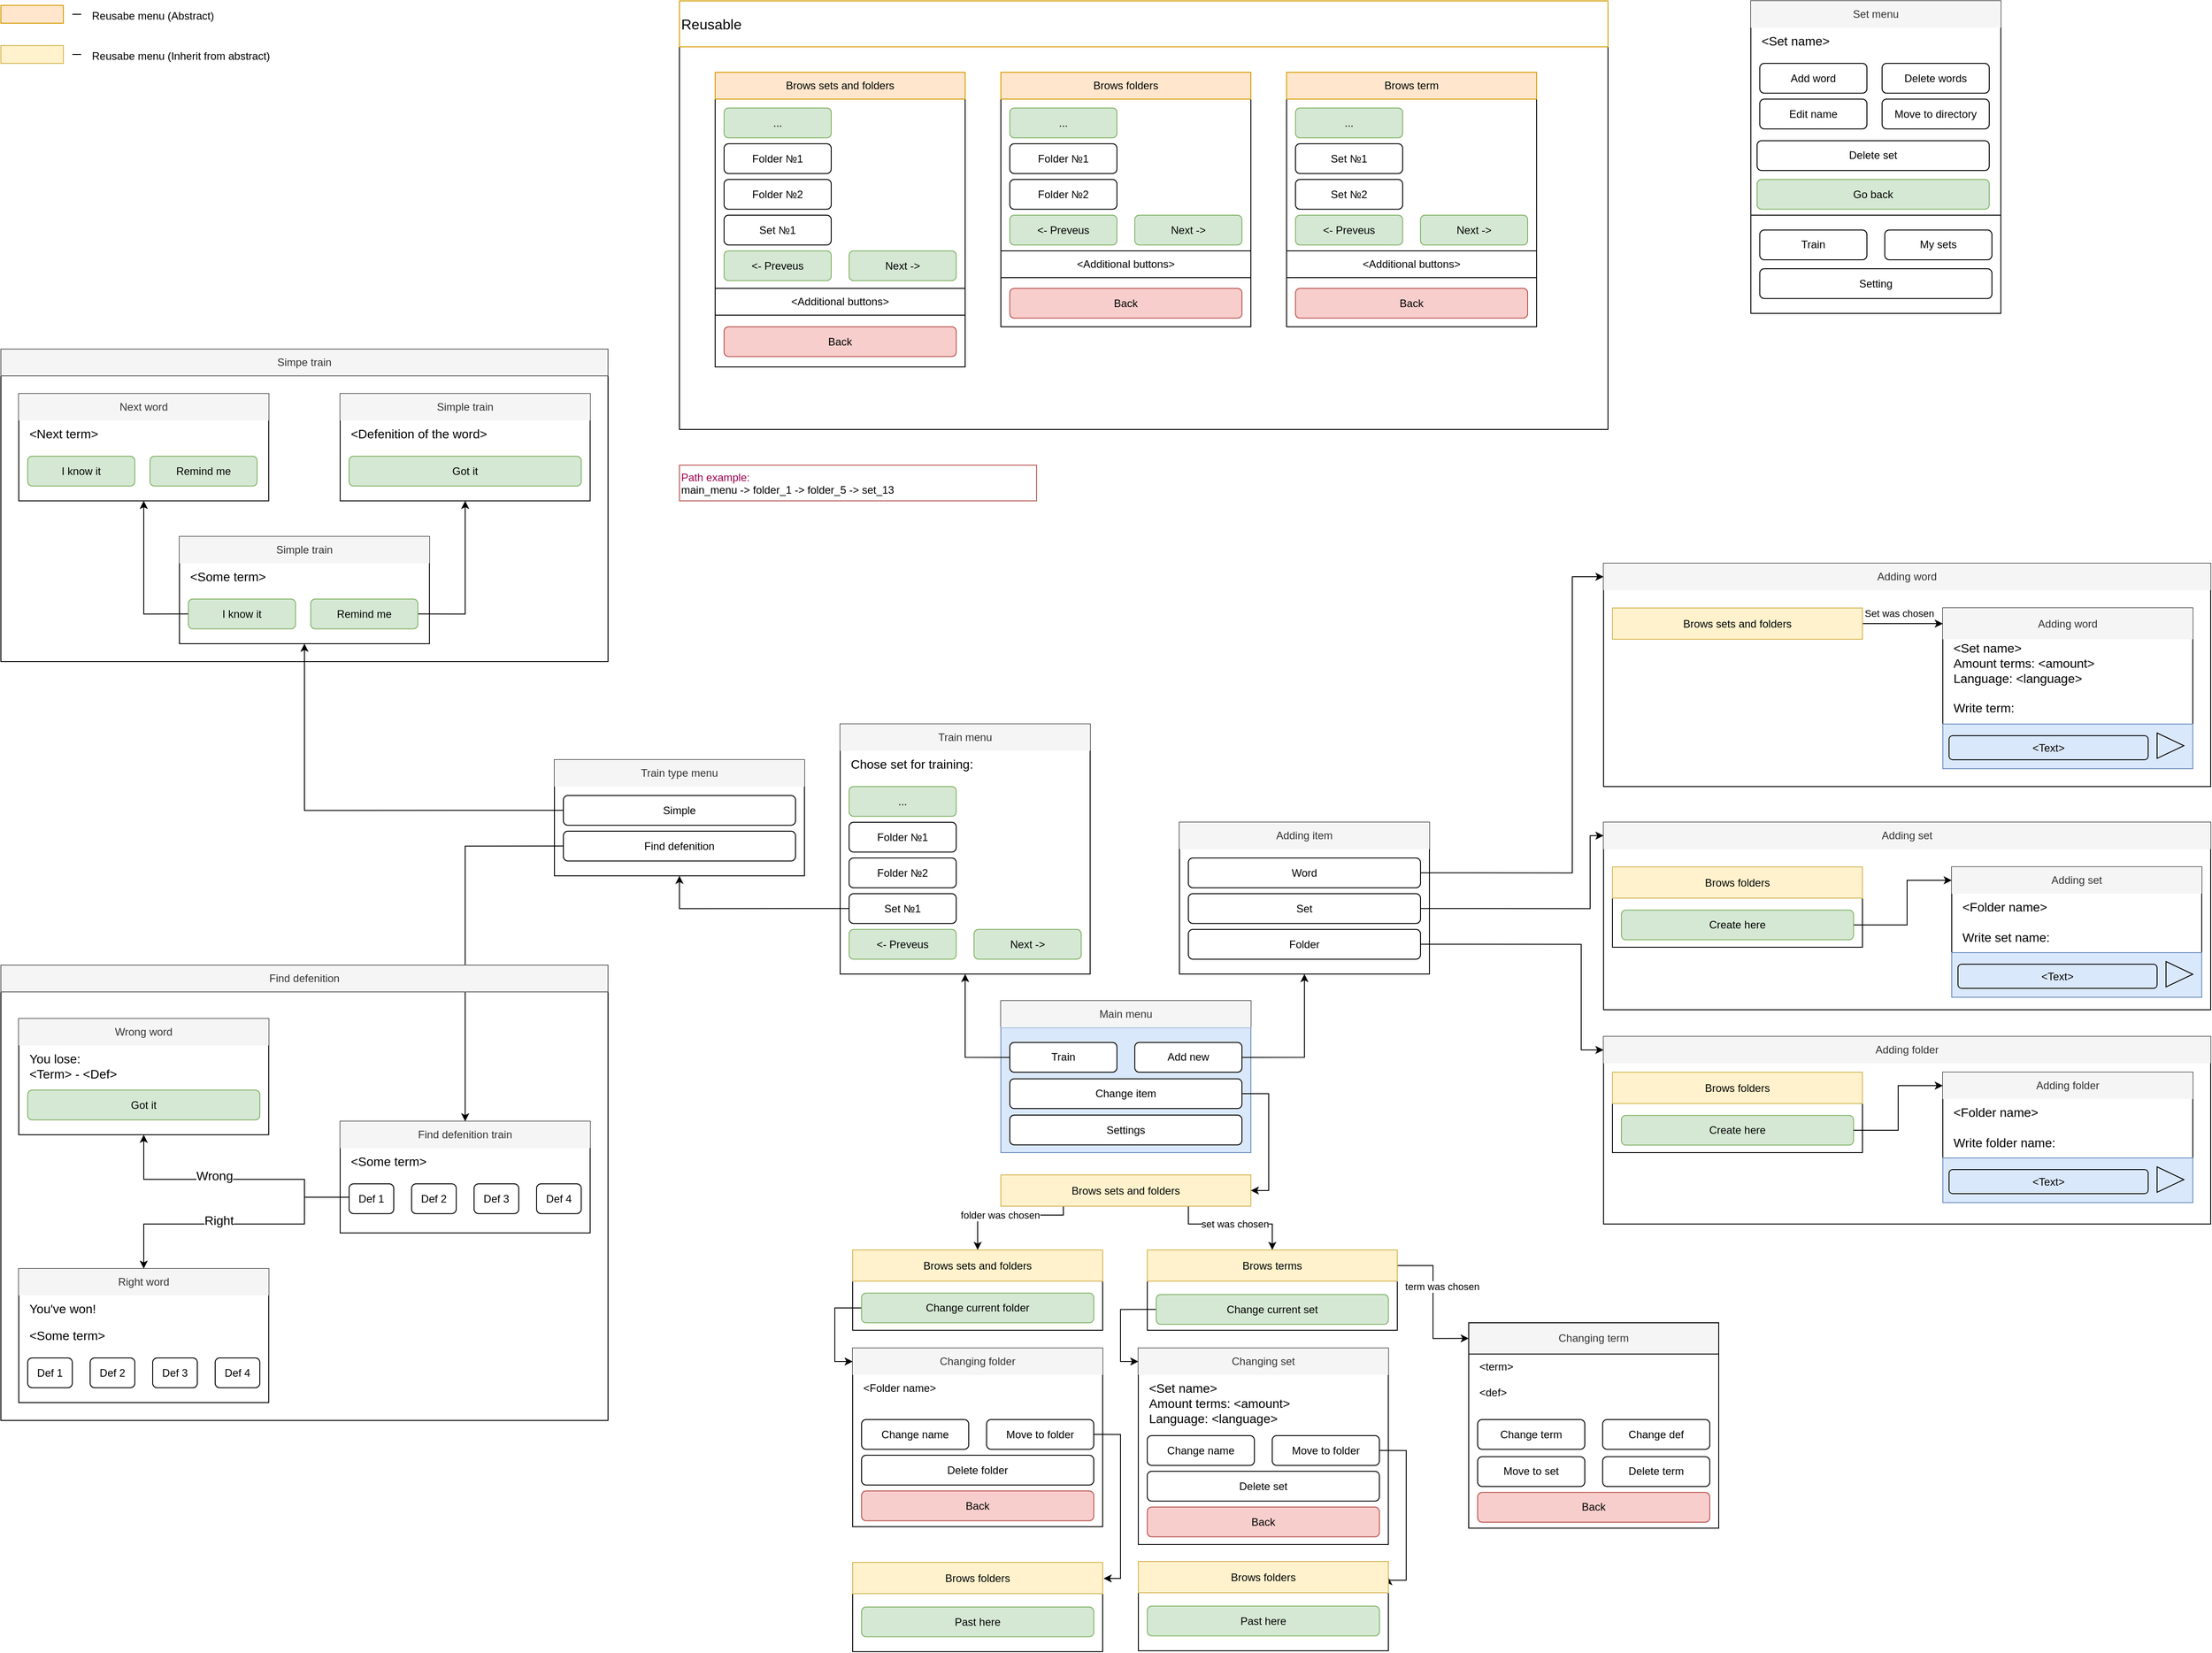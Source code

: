 <mxfile version="20.8.16" type="device"><diagram name="Page-1" id="AM1hMHfg8WnOyaeDtfQD"><mxGraphModel dx="4841" dy="3031" grid="1" gridSize="10" guides="1" tooltips="1" connect="1" arrows="1" fold="1" page="1" pageScale="1" pageWidth="827" pageHeight="1169" math="0" shadow="0"><root><mxCell id="0"/><mxCell id="1" parent="0"/><mxCell id="WpAiu2beaK-JjXBxnl23-256" value="" style="rounded=0;whiteSpace=wrap;html=1;strokeColor=default;fillColor=none;" parent="1" vertex="1"><mxGeometry x="34" y="1069" width="280" height="100" as="geometry"/></mxCell><mxCell id="WpAiu2beaK-JjXBxnl23-4" value="" style="rounded=0;whiteSpace=wrap;html=1;fillColor=none;" parent="1" vertex="1"><mxGeometry x="-920" y="400" width="680" height="510" as="geometry"/></mxCell><mxCell id="vlzzySrqkPUUnsTJNdSo-57" style="edgeStyle=orthogonalEdgeStyle;rounded=0;orthogonalLoop=1;jettySize=auto;html=1;exitX=0;exitY=0.5;exitDx=0;exitDy=0;" parent="1" source="vlzzySrqkPUUnsTJNdSo-33" edge="1"><mxGeometry relative="1" as="geometry"><Array as="points"><mxPoint x="-160" y="337"/><mxPoint x="-160" y="300"/></Array><mxPoint x="-160" y="300" as="targetPoint"/></mxGeometry></mxCell><mxCell id="vlzzySrqkPUUnsTJNdSo-72" style="edgeStyle=orthogonalEdgeStyle;rounded=0;orthogonalLoop=1;jettySize=auto;html=1;exitX=0;exitY=0.5;exitDx=0;exitDy=0;fontSize=14;" parent="1" source="vlzzySrqkPUUnsTJNdSo-50" edge="1"><mxGeometry relative="1" as="geometry"><mxPoint x="-580" y="40" as="targetPoint"/><Array as="points"><mxPoint x="-580" y="227"/></Array><mxPoint x="-330" y="-13.335" as="sourcePoint"/></mxGeometry></mxCell><mxCell id="vlzzySrqkPUUnsTJNdSo-107" style="edgeStyle=orthogonalEdgeStyle;rounded=0;orthogonalLoop=1;jettySize=auto;html=1;exitX=0;exitY=0.5;exitDx=0;exitDy=0;fontSize=14;entryX=0.5;entryY=0;entryDx=0;entryDy=0;" parent="1" source="vlzzySrqkPUUnsTJNdSo-55" target="vlzzySrqkPUUnsTJNdSo-103" edge="1"><mxGeometry relative="1" as="geometry"><Array as="points"><mxPoint x="-400" y="267"/></Array><mxPoint x="-540" y="480" as="targetPoint"/></mxGeometry></mxCell><mxCell id="vlzzySrqkPUUnsTJNdSo-128" style="edgeStyle=orthogonalEdgeStyle;rounded=0;orthogonalLoop=1;jettySize=auto;html=1;exitX=0;exitY=0.5;exitDx=0;exitDy=0;fontSize=14;" parent="1" source="vlzzySrqkPUUnsTJNdSo-114" edge="1"><mxGeometry relative="1" as="geometry"><mxPoint x="-760" y="590" as="targetPoint"/><Array as="points"><mxPoint x="-530" y="660"/><mxPoint x="-580" y="660"/><mxPoint x="-580" y="640"/><mxPoint x="-760" y="640"/></Array></mxGeometry></mxCell><mxCell id="vlzzySrqkPUUnsTJNdSo-129" value="Wrong" style="edgeLabel;html=1;align=center;verticalAlign=middle;resizable=0;points=[];fontSize=14;" parent="vlzzySrqkPUUnsTJNdSo-128" vertex="1" connectable="0"><mxGeometry x="0.143" y="-4" relative="1" as="geometry"><mxPoint as="offset"/></mxGeometry></mxCell><mxCell id="vlzzySrqkPUUnsTJNdSo-140" style="edgeStyle=orthogonalEdgeStyle;rounded=0;orthogonalLoop=1;jettySize=auto;html=1;exitX=0;exitY=0.5;exitDx=0;exitDy=0;fontSize=14;entryX=0.5;entryY=0;entryDx=0;entryDy=0;" parent="1" source="vlzzySrqkPUUnsTJNdSo-114" target="vlzzySrqkPUUnsTJNdSo-136" edge="1"><mxGeometry relative="1" as="geometry"><mxPoint x="-840" y="810" as="targetPoint"/><mxPoint x="-600" y="711.665" as="sourcePoint"/><Array as="points"><mxPoint x="-530" y="660"/><mxPoint x="-580" y="660"/><mxPoint x="-580" y="690"/><mxPoint x="-760" y="690"/></Array></mxGeometry></mxCell><mxCell id="vlzzySrqkPUUnsTJNdSo-141" value="Right" style="edgeLabel;html=1;align=center;verticalAlign=middle;resizable=0;points=[];fontSize=14;" parent="vlzzySrqkPUUnsTJNdSo-140" vertex="1" connectable="0"><mxGeometry x="0.143" y="-4" relative="1" as="geometry"><mxPoint as="offset"/></mxGeometry></mxCell><mxCell id="vlzzySrqkPUUnsTJNdSo-249" value="" style="group" parent="1" vertex="1" connectable="0"><mxGeometry x="200" y="440" width="280" height="170" as="geometry"/></mxCell><mxCell id="vlzzySrqkPUUnsTJNdSo-14" value="" style="group;strokeColor=default;container=0;" parent="vlzzySrqkPUUnsTJNdSo-249" vertex="1" connectable="0"><mxGeometry width="280" height="140" as="geometry"/></mxCell><mxCell id="vlzzySrqkPUUnsTJNdSo-8" value="" style="group;fillColor=#dae8fc;strokeColor=#6c8ebf;" parent="vlzzySrqkPUUnsTJNdSo-249" vertex="1" connectable="0"><mxGeometry y="30" width="280" height="140" as="geometry"/></mxCell><mxCell id="vlzzySrqkPUUnsTJNdSo-4" value="" style="rounded=0;whiteSpace=wrap;html=1;fillColor=#dae8fc;strokeColor=#6c8ebf;" parent="vlzzySrqkPUUnsTJNdSo-8" vertex="1"><mxGeometry width="280" height="140" as="geometry"/></mxCell><mxCell id="vlzzySrqkPUUnsTJNdSo-1" value="Settings" style="rounded=1;whiteSpace=wrap;html=1;" parent="vlzzySrqkPUUnsTJNdSo-8" vertex="1"><mxGeometry x="10" y="98" width="260" height="33.33" as="geometry"/></mxCell><mxCell id="vlzzySrqkPUUnsTJNdSo-2" value="Train" style="rounded=1;whiteSpace=wrap;html=1;" parent="vlzzySrqkPUUnsTJNdSo-8" vertex="1"><mxGeometry x="10" y="16.67" width="120" height="33.33" as="geometry"/></mxCell><mxCell id="vlzzySrqkPUUnsTJNdSo-22" value="Add new" style="rounded=1;whiteSpace=wrap;html=1;" parent="vlzzySrqkPUUnsTJNdSo-8" vertex="1"><mxGeometry x="150" y="16.67" width="120" height="33.33" as="geometry"/></mxCell><mxCell id="vlzzySrqkPUUnsTJNdSo-248" value="Change item" style="rounded=1;whiteSpace=wrap;html=1;" parent="vlzzySrqkPUUnsTJNdSo-8" vertex="1"><mxGeometry x="10" y="57.33" width="260" height="33.33" as="geometry"/></mxCell><mxCell id="vlzzySrqkPUUnsTJNdSo-13" value="Main menu" style="text;html=1;strokeColor=none;fillColor=#f5f5f5;align=center;verticalAlign=middle;whiteSpace=wrap;rounded=0;fontColor=#333333;" parent="vlzzySrqkPUUnsTJNdSo-249" vertex="1"><mxGeometry width="280" height="30" as="geometry"/></mxCell><mxCell id="vlzzySrqkPUUnsTJNdSo-177" style="edgeStyle=orthogonalEdgeStyle;rounded=0;orthogonalLoop=1;jettySize=auto;html=1;exitX=1;exitY=0.5;exitDx=0;exitDy=0;fontSize=14;" parent="1" source="vlzzySrqkPUUnsTJNdSo-22" edge="1"><mxGeometry relative="1" as="geometry"><mxPoint x="540" y="410" as="targetPoint"/><Array as="points"><mxPoint x="540" y="503"/><mxPoint x="540" y="410"/></Array></mxGeometry></mxCell><mxCell id="vlzzySrqkPUUnsTJNdSo-40" style="edgeStyle=orthogonalEdgeStyle;rounded=0;orthogonalLoop=1;jettySize=auto;html=1;exitX=0;exitY=0.5;exitDx=0;exitDy=0;" parent="1" source="vlzzySrqkPUUnsTJNdSo-2" edge="1"><mxGeometry relative="1" as="geometry"><mxPoint x="160" y="410" as="targetPoint"/><Array as="points"><mxPoint x="160" y="503"/><mxPoint x="160" y="450"/></Array></mxGeometry></mxCell><mxCell id="SXfRZvWqgYGiB-Fm8aXO-1" value="" style="group" parent="1" vertex="1" connectable="0"><mxGeometry x="20" y="130" width="280" height="280" as="geometry"/></mxCell><mxCell id="vlzzySrqkPUUnsTJNdSo-38" value="" style="group;strokeColor=default;container=0;" parent="SXfRZvWqgYGiB-Fm8aXO-1" vertex="1" connectable="0"><mxGeometry width="280" height="280" as="geometry"/></mxCell><mxCell id="vlzzySrqkPUUnsTJNdSo-29" value="Train menu" style="text;html=1;strokeColor=none;fillColor=#f5f5f5;align=center;verticalAlign=middle;whiteSpace=wrap;rounded=0;fontColor=#333333;" parent="SXfRZvWqgYGiB-Fm8aXO-1" vertex="1"><mxGeometry width="280" height="30" as="geometry"/></mxCell><mxCell id="vlzzySrqkPUUnsTJNdSo-31" value="Folder №2" style="rounded=1;whiteSpace=wrap;html=1;" parent="SXfRZvWqgYGiB-Fm8aXO-1" vertex="1"><mxGeometry x="10" y="150" width="120" height="33.33" as="geometry"/></mxCell><mxCell id="vlzzySrqkPUUnsTJNdSo-32" value="Folder №1" style="rounded=1;whiteSpace=wrap;html=1;" parent="SXfRZvWqgYGiB-Fm8aXO-1" vertex="1"><mxGeometry x="10" y="110" width="120" height="33.33" as="geometry"/></mxCell><mxCell id="vlzzySrqkPUUnsTJNdSo-33" value="Set №1" style="rounded=1;whiteSpace=wrap;html=1;" parent="SXfRZvWqgYGiB-Fm8aXO-1" vertex="1"><mxGeometry x="10" y="190" width="120" height="33.33" as="geometry"/></mxCell><mxCell id="vlzzySrqkPUUnsTJNdSo-35" value="&amp;lt;- Preveus" style="rounded=1;whiteSpace=wrap;html=1;fillColor=#d5e8d4;strokeColor=#82b366;" parent="SXfRZvWqgYGiB-Fm8aXO-1" vertex="1"><mxGeometry x="10" y="230" width="120" height="33.33" as="geometry"/></mxCell><mxCell id="vlzzySrqkPUUnsTJNdSo-36" value="Next -&amp;gt;" style="rounded=1;whiteSpace=wrap;html=1;fillColor=#d5e8d4;strokeColor=#82b366;" parent="SXfRZvWqgYGiB-Fm8aXO-1" vertex="1"><mxGeometry x="150" y="230" width="120" height="33.33" as="geometry"/></mxCell><mxCell id="vlzzySrqkPUUnsTJNdSo-37" value="..." style="rounded=1;whiteSpace=wrap;html=1;fillColor=#d5e8d4;strokeColor=#82b366;" parent="SXfRZvWqgYGiB-Fm8aXO-1" vertex="1"><mxGeometry x="10" y="70" width="120" height="33.33" as="geometry"/></mxCell><mxCell id="vlzzySrqkPUUnsTJNdSo-246" value="Chose set for training:" style="text;html=1;strokeColor=none;fillColor=none;align=left;verticalAlign=top;whiteSpace=wrap;rounded=0;fontSize=14;" parent="SXfRZvWqgYGiB-Fm8aXO-1" vertex="1"><mxGeometry x="10" y="30" width="260" height="40" as="geometry"/></mxCell><mxCell id="SXfRZvWqgYGiB-Fm8aXO-2" value="" style="group" parent="1" vertex="1" connectable="0"><mxGeometry x="-300" y="170" width="280" height="130" as="geometry"/></mxCell><mxCell id="vlzzySrqkPUUnsTJNdSo-56" value="" style="group;strokeColor=default;fillColor=none;container=0;" parent="SXfRZvWqgYGiB-Fm8aXO-2" vertex="1" connectable="0"><mxGeometry width="280" height="130" as="geometry"/></mxCell><mxCell id="vlzzySrqkPUUnsTJNdSo-50" value="Simple" style="rounded=1;whiteSpace=wrap;html=1;" parent="SXfRZvWqgYGiB-Fm8aXO-2" vertex="1"><mxGeometry x="10" y="40" width="260" height="33.33" as="geometry"/></mxCell><mxCell id="vlzzySrqkPUUnsTJNdSo-47" value="Train type menu" style="text;html=1;strokeColor=none;fillColor=#f5f5f5;align=center;verticalAlign=middle;whiteSpace=wrap;rounded=0;fontColor=#333333;" parent="SXfRZvWqgYGiB-Fm8aXO-2" vertex="1"><mxGeometry width="280" height="30" as="geometry"/></mxCell><mxCell id="vlzzySrqkPUUnsTJNdSo-55" value="Find defenition" style="rounded=1;whiteSpace=wrap;html=1;" parent="SXfRZvWqgYGiB-Fm8aXO-2" vertex="1"><mxGeometry x="10" y="80" width="260" height="33.33" as="geometry"/></mxCell><mxCell id="SXfRZvWqgYGiB-Fm8aXO-3" value="" style="group" parent="1" vertex="1" connectable="0"><mxGeometry x="-540" y="575" width="280" height="125" as="geometry"/></mxCell><mxCell id="vlzzySrqkPUUnsTJNdSo-97" value="" style="group;strokeColor=default;rounded=0;shadow=0;glass=0;container=0;" parent="SXfRZvWqgYGiB-Fm8aXO-3" vertex="1" connectable="0"><mxGeometry width="280" height="125" as="geometry"/></mxCell><mxCell id="vlzzySrqkPUUnsTJNdSo-103" value="Find defenition train" style="text;html=1;strokeColor=none;fillColor=#f5f5f5;align=center;verticalAlign=middle;whiteSpace=wrap;rounded=0;fontColor=#333333;" parent="SXfRZvWqgYGiB-Fm8aXO-3" vertex="1"><mxGeometry width="280" height="30" as="geometry"/></mxCell><mxCell id="vlzzySrqkPUUnsTJNdSo-104" value="&amp;lt;Some term&amp;gt;" style="text;html=1;strokeColor=none;fillColor=none;align=left;verticalAlign=top;whiteSpace=wrap;rounded=0;fontSize=14;" parent="SXfRZvWqgYGiB-Fm8aXO-3" vertex="1"><mxGeometry x="10" y="30" width="260" height="40" as="geometry"/></mxCell><mxCell id="vlzzySrqkPUUnsTJNdSo-114" value="Def 1" style="rounded=1;whiteSpace=wrap;html=1;" parent="SXfRZvWqgYGiB-Fm8aXO-3" vertex="1"><mxGeometry x="10" y="70" width="50" height="33.33" as="geometry"/></mxCell><mxCell id="vlzzySrqkPUUnsTJNdSo-115" value="Def 2" style="rounded=1;whiteSpace=wrap;html=1;" parent="SXfRZvWqgYGiB-Fm8aXO-3" vertex="1"><mxGeometry x="80" y="70" width="50" height="33.33" as="geometry"/></mxCell><mxCell id="vlzzySrqkPUUnsTJNdSo-116" value="Def 3" style="rounded=1;whiteSpace=wrap;html=1;" parent="SXfRZvWqgYGiB-Fm8aXO-3" vertex="1"><mxGeometry x="150" y="70" width="50" height="33.33" as="geometry"/></mxCell><mxCell id="vlzzySrqkPUUnsTJNdSo-117" value="Def 4" style="rounded=1;whiteSpace=wrap;html=1;" parent="SXfRZvWqgYGiB-Fm8aXO-3" vertex="1"><mxGeometry x="220" y="70" width="50" height="33.33" as="geometry"/></mxCell><mxCell id="SXfRZvWqgYGiB-Fm8aXO-4" value="" style="group" parent="1" vertex="1" connectable="0"><mxGeometry x="-900" y="740" width="280" height="150" as="geometry"/></mxCell><mxCell id="vlzzySrqkPUUnsTJNdSo-149" value="" style="group;strokeColor=default;container=0;" parent="SXfRZvWqgYGiB-Fm8aXO-4" vertex="1" connectable="0"><mxGeometry width="280" height="150" as="geometry"/></mxCell><mxCell id="vlzzySrqkPUUnsTJNdSo-130" value="" style="group;strokeColor=none;rounded=0;shadow=0;glass=0;container=0;" parent="SXfRZvWqgYGiB-Fm8aXO-4" vertex="1" connectable="0"><mxGeometry y="20" width="280" height="130" as="geometry"/></mxCell><mxCell id="vlzzySrqkPUUnsTJNdSo-142" value="&amp;lt;Some term&amp;gt;" style="text;html=1;strokeColor=none;fillColor=none;align=left;verticalAlign=top;whiteSpace=wrap;rounded=0;fontSize=14;" parent="SXfRZvWqgYGiB-Fm8aXO-4" vertex="1"><mxGeometry x="10" y="60" width="260" height="40" as="geometry"/></mxCell><mxCell id="vlzzySrqkPUUnsTJNdSo-143" value="Def 1" style="rounded=1;whiteSpace=wrap;html=1;" parent="SXfRZvWqgYGiB-Fm8aXO-4" vertex="1"><mxGeometry x="10" y="100" width="50" height="33.33" as="geometry"/></mxCell><mxCell id="vlzzySrqkPUUnsTJNdSo-144" value="Def 2" style="rounded=1;whiteSpace=wrap;html=1;" parent="SXfRZvWqgYGiB-Fm8aXO-4" vertex="1"><mxGeometry x="80" y="100" width="50" height="33.33" as="geometry"/></mxCell><mxCell id="vlzzySrqkPUUnsTJNdSo-145" value="Def 3" style="rounded=1;whiteSpace=wrap;html=1;" parent="SXfRZvWqgYGiB-Fm8aXO-4" vertex="1"><mxGeometry x="150" y="100" width="50" height="33.33" as="geometry"/></mxCell><mxCell id="vlzzySrqkPUUnsTJNdSo-146" value="Def 4" style="rounded=1;whiteSpace=wrap;html=1;" parent="SXfRZvWqgYGiB-Fm8aXO-4" vertex="1"><mxGeometry x="220" y="100" width="50" height="33.33" as="geometry"/></mxCell><mxCell id="vlzzySrqkPUUnsTJNdSo-136" value="Right word" style="text;html=1;strokeColor=none;fillColor=#f5f5f5;align=center;verticalAlign=middle;whiteSpace=wrap;rounded=0;fontColor=#333333;" parent="SXfRZvWqgYGiB-Fm8aXO-4" vertex="1"><mxGeometry width="280" height="30" as="geometry"/></mxCell><mxCell id="vlzzySrqkPUUnsTJNdSo-137" value="You've won!" style="text;html=1;strokeColor=none;fillColor=none;align=left;verticalAlign=top;whiteSpace=wrap;rounded=0;fontSize=14;" parent="SXfRZvWqgYGiB-Fm8aXO-4" vertex="1"><mxGeometry x="10" y="30" width="260" height="30" as="geometry"/></mxCell><mxCell id="SXfRZvWqgYGiB-Fm8aXO-5" value="" style="group" parent="1" vertex="1" connectable="0"><mxGeometry x="-900" y="460" width="280" height="130" as="geometry"/></mxCell><mxCell id="vlzzySrqkPUUnsTJNdSo-118" value="" style="group;strokeColor=default;rounded=0;shadow=0;glass=0;container=0;" parent="SXfRZvWqgYGiB-Fm8aXO-5" vertex="1" connectable="0"><mxGeometry width="280" height="130" as="geometry"/></mxCell><mxCell id="vlzzySrqkPUUnsTJNdSo-124" value="Wrong word" style="text;html=1;strokeColor=none;fillColor=#f5f5f5;align=center;verticalAlign=middle;whiteSpace=wrap;rounded=0;fontColor=#333333;" parent="SXfRZvWqgYGiB-Fm8aXO-5" vertex="1"><mxGeometry width="280" height="30" as="geometry"/></mxCell><mxCell id="vlzzySrqkPUUnsTJNdSo-125" value="You lose:&lt;br&gt;&amp;lt;Term&amp;gt; - &amp;lt;Def&amp;gt;" style="text;html=1;strokeColor=none;fillColor=none;align=left;verticalAlign=top;whiteSpace=wrap;rounded=0;fontSize=14;" parent="SXfRZvWqgYGiB-Fm8aXO-5" vertex="1"><mxGeometry x="10" y="30" width="260" height="50" as="geometry"/></mxCell><mxCell id="vlzzySrqkPUUnsTJNdSo-126" value="Got it" style="rounded=1;whiteSpace=wrap;html=1;fillColor=#d5e8d4;strokeColor=#82b366;" parent="SXfRZvWqgYGiB-Fm8aXO-5" vertex="1"><mxGeometry x="10" y="80" width="260" height="33.33" as="geometry"/></mxCell><mxCell id="WpAiu2beaK-JjXBxnl23-3" value="" style="group" parent="1" vertex="1" connectable="0"><mxGeometry x="-920" y="-290" width="680" height="350" as="geometry"/></mxCell><mxCell id="WpAiu2beaK-JjXBxnl23-1" value="" style="rounded=0;whiteSpace=wrap;html=1;fillColor=none;" parent="WpAiu2beaK-JjXBxnl23-3" vertex="1"><mxGeometry width="680" height="350" as="geometry"/></mxCell><mxCell id="vlzzySrqkPUUnsTJNdSo-94" style="edgeStyle=orthogonalEdgeStyle;rounded=0;orthogonalLoop=1;jettySize=auto;html=1;exitX=0;exitY=0.5;exitDx=0;exitDy=0;fontSize=14;" parent="WpAiu2beaK-JjXBxnl23-3" source="vlzzySrqkPUUnsTJNdSo-69" edge="1"><mxGeometry relative="1" as="geometry"><mxPoint x="160" y="170" as="targetPoint"/><Array as="points"><mxPoint x="160" y="297"/><mxPoint x="160" y="170"/></Array></mxGeometry></mxCell><mxCell id="vlzzySrqkPUUnsTJNdSo-96" style="edgeStyle=orthogonalEdgeStyle;rounded=0;orthogonalLoop=1;jettySize=auto;html=1;exitX=1;exitY=0.5;exitDx=0;exitDy=0;fontSize=14;" parent="WpAiu2beaK-JjXBxnl23-3" source="vlzzySrqkPUUnsTJNdSo-70" edge="1"><mxGeometry relative="1" as="geometry"><mxPoint x="520" y="170" as="targetPoint"/><Array as="points"><mxPoint x="520" y="297"/></Array></mxGeometry></mxCell><mxCell id="SXfRZvWqgYGiB-Fm8aXO-6" value="" style="group" parent="WpAiu2beaK-JjXBxnl23-3" vertex="1" connectable="0"><mxGeometry x="200" y="210" width="280" height="120" as="geometry"/></mxCell><mxCell id="vlzzySrqkPUUnsTJNdSo-58" value="" style="group;strokeColor=default;rounded=0;shadow=0;glass=0;container=0;" parent="SXfRZvWqgYGiB-Fm8aXO-6" vertex="1" connectable="0"><mxGeometry width="280" height="120" as="geometry"/></mxCell><mxCell id="vlzzySrqkPUUnsTJNdSo-65" value="Simple train" style="text;html=1;strokeColor=none;fillColor=#f5f5f5;align=center;verticalAlign=middle;whiteSpace=wrap;rounded=0;fontColor=#333333;" parent="SXfRZvWqgYGiB-Fm8aXO-6" vertex="1"><mxGeometry width="280" height="30" as="geometry"/></mxCell><mxCell id="vlzzySrqkPUUnsTJNdSo-68" value="&amp;lt;Some term&amp;gt;" style="text;html=1;strokeColor=none;fillColor=none;align=left;verticalAlign=top;whiteSpace=wrap;rounded=0;fontSize=14;" parent="SXfRZvWqgYGiB-Fm8aXO-6" vertex="1"><mxGeometry x="10" y="30" width="260" height="40" as="geometry"/></mxCell><mxCell id="vlzzySrqkPUUnsTJNdSo-69" value="I know it" style="rounded=1;whiteSpace=wrap;html=1;fillColor=#d5e8d4;strokeColor=#82b366;" parent="SXfRZvWqgYGiB-Fm8aXO-6" vertex="1"><mxGeometry x="10" y="70" width="120" height="33.33" as="geometry"/></mxCell><mxCell id="vlzzySrqkPUUnsTJNdSo-70" value="Remind me" style="rounded=1;whiteSpace=wrap;html=1;fillColor=#d5e8d4;strokeColor=#82b366;" parent="SXfRZvWqgYGiB-Fm8aXO-6" vertex="1"><mxGeometry x="147" y="70" width="120" height="33.33" as="geometry"/></mxCell><mxCell id="SXfRZvWqgYGiB-Fm8aXO-7" value="" style="group" parent="WpAiu2beaK-JjXBxnl23-3" vertex="1" connectable="0"><mxGeometry x="380" y="50" width="280" height="120" as="geometry"/></mxCell><mxCell id="vlzzySrqkPUUnsTJNdSo-73" value="" style="group;strokeColor=default;rounded=0;shadow=0;glass=0;container=0;" parent="SXfRZvWqgYGiB-Fm8aXO-7" vertex="1" connectable="0"><mxGeometry width="280" height="120" as="geometry"/></mxCell><mxCell id="vlzzySrqkPUUnsTJNdSo-79" value="Simple train" style="text;html=1;strokeColor=none;fillColor=#f5f5f5;align=center;verticalAlign=middle;whiteSpace=wrap;rounded=0;fontColor=#333333;" parent="SXfRZvWqgYGiB-Fm8aXO-7" vertex="1"><mxGeometry width="280" height="30" as="geometry"/></mxCell><mxCell id="vlzzySrqkPUUnsTJNdSo-80" value="&amp;lt;Defenition of the word&amp;gt;" style="text;html=1;strokeColor=none;fillColor=none;align=left;verticalAlign=top;whiteSpace=wrap;rounded=0;fontSize=14;" parent="SXfRZvWqgYGiB-Fm8aXO-7" vertex="1"><mxGeometry x="10" y="30" width="260" height="40" as="geometry"/></mxCell><mxCell id="vlzzySrqkPUUnsTJNdSo-81" value="Got it" style="rounded=1;whiteSpace=wrap;html=1;fillColor=#d5e8d4;strokeColor=#82b366;" parent="SXfRZvWqgYGiB-Fm8aXO-7" vertex="1"><mxGeometry x="10" y="70" width="260" height="33.33" as="geometry"/></mxCell><mxCell id="SXfRZvWqgYGiB-Fm8aXO-8" value="" style="group" parent="WpAiu2beaK-JjXBxnl23-3" vertex="1" connectable="0"><mxGeometry x="20" y="50" width="280" height="120" as="geometry"/></mxCell><mxCell id="vlzzySrqkPUUnsTJNdSo-84" value="" style="group;strokeColor=default;rounded=0;shadow=0;glass=0;container=0;" parent="SXfRZvWqgYGiB-Fm8aXO-8" vertex="1" connectable="0"><mxGeometry width="280" height="120" as="geometry"/></mxCell><mxCell id="vlzzySrqkPUUnsTJNdSo-90" value="Next word" style="text;html=1;strokeColor=none;fillColor=#f5f5f5;align=center;verticalAlign=middle;whiteSpace=wrap;rounded=0;fontColor=#333333;" parent="SXfRZvWqgYGiB-Fm8aXO-8" vertex="1"><mxGeometry width="280" height="30" as="geometry"/></mxCell><mxCell id="vlzzySrqkPUUnsTJNdSo-91" value="&amp;lt;Next term&amp;gt;" style="text;html=1;strokeColor=none;fillColor=none;align=left;verticalAlign=top;whiteSpace=wrap;rounded=0;fontSize=14;" parent="SXfRZvWqgYGiB-Fm8aXO-8" vertex="1"><mxGeometry x="10" y="30" width="260" height="40" as="geometry"/></mxCell><mxCell id="vlzzySrqkPUUnsTJNdSo-92" value="I know it" style="rounded=1;whiteSpace=wrap;html=1;fillColor=#d5e8d4;strokeColor=#82b366;" parent="SXfRZvWqgYGiB-Fm8aXO-8" vertex="1"><mxGeometry x="10" y="70" width="120" height="33.33" as="geometry"/></mxCell><mxCell id="vlzzySrqkPUUnsTJNdSo-93" value="Remind me" style="rounded=1;whiteSpace=wrap;html=1;fillColor=#d5e8d4;strokeColor=#82b366;" parent="SXfRZvWqgYGiB-Fm8aXO-8" vertex="1"><mxGeometry x="147" y="70" width="120" height="33.33" as="geometry"/></mxCell><mxCell id="WpAiu2beaK-JjXBxnl23-2" value="Simpe train" style="text;html=1;strokeColor=#666666;fillColor=#f5f5f5;align=center;verticalAlign=middle;whiteSpace=wrap;rounded=0;fontColor=#333333;" parent="WpAiu2beaK-JjXBxnl23-3" vertex="1"><mxGeometry width="680" height="30" as="geometry"/></mxCell><mxCell id="WpAiu2beaK-JjXBxnl23-5" value="Find defenition" style="text;html=1;strokeColor=#666666;fillColor=#f5f5f5;align=center;verticalAlign=middle;whiteSpace=wrap;rounded=0;fontColor=#333333;" parent="1" vertex="1"><mxGeometry x="-920" y="400" width="680" height="30" as="geometry"/></mxCell><mxCell id="WpAiu2beaK-JjXBxnl23-60" value="" style="group" parent="1" vertex="1" connectable="0"><mxGeometry x="400" y="240" width="280" height="170.0" as="geometry"/></mxCell><mxCell id="WpAiu2beaK-JjXBxnl23-52" value="w" style="group;strokeColor=default;container=0;fillColor=none;" parent="WpAiu2beaK-JjXBxnl23-60" vertex="1" connectable="0"><mxGeometry y="2.842e-14" width="280" height="170" as="geometry"/></mxCell><mxCell id="WpAiu2beaK-JjXBxnl23-53" value="Adding item" style="text;html=1;strokeColor=none;fillColor=#f5f5f5;align=center;verticalAlign=middle;whiteSpace=wrap;rounded=0;fontColor=#333333;" parent="WpAiu2beaK-JjXBxnl23-60" vertex="1"><mxGeometry width="280" height="30" as="geometry"/></mxCell><mxCell id="WpAiu2beaK-JjXBxnl23-54" value="Set" style="rounded=1;whiteSpace=wrap;html=1;" parent="WpAiu2beaK-JjXBxnl23-60" vertex="1"><mxGeometry x="10" y="80" width="260" height="33.33" as="geometry"/></mxCell><mxCell id="WpAiu2beaK-JjXBxnl23-55" value="Word" style="rounded=1;whiteSpace=wrap;html=1;" parent="WpAiu2beaK-JjXBxnl23-60" vertex="1"><mxGeometry x="10" y="40" width="260" height="33.33" as="geometry"/></mxCell><mxCell id="WpAiu2beaK-JjXBxnl23-56" value="Folder" style="rounded=1;whiteSpace=wrap;html=1;" parent="WpAiu2beaK-JjXBxnl23-60" vertex="1"><mxGeometry x="10" y="120" width="260" height="33.33" as="geometry"/></mxCell><mxCell id="WpAiu2beaK-JjXBxnl23-61" style="edgeStyle=orthogonalEdgeStyle;rounded=0;orthogonalLoop=1;jettySize=auto;html=1;exitX=1;exitY=0.5;exitDx=0;exitDy=0;entryX=0;entryY=0.5;entryDx=0;entryDy=0;" parent="1" source="WpAiu2beaK-JjXBxnl23-55" target="WpAiu2beaK-JjXBxnl23-7" edge="1"><mxGeometry relative="1" as="geometry"><mxPoint x="900" y="-100" as="targetPoint"/><Array as="points"><mxPoint x="840" y="297"/><mxPoint x="840" y="-35"/></Array></mxGeometry></mxCell><mxCell id="WpAiu2beaK-JjXBxnl23-62" style="edgeStyle=orthogonalEdgeStyle;rounded=0;orthogonalLoop=1;jettySize=auto;html=1;exitX=1;exitY=0.5;exitDx=0;exitDy=0;entryX=0;entryY=0.5;entryDx=0;entryDy=0;" parent="1" source="WpAiu2beaK-JjXBxnl23-54" target="WpAiu2beaK-JjXBxnl23-29" edge="1"><mxGeometry relative="1" as="geometry"><Array as="points"><mxPoint x="860" y="337"/><mxPoint x="860" y="255"/></Array></mxGeometry></mxCell><mxCell id="WpAiu2beaK-JjXBxnl23-63" style="edgeStyle=orthogonalEdgeStyle;rounded=0;orthogonalLoop=1;jettySize=auto;html=1;exitX=1;exitY=0.5;exitDx=0;exitDy=0;entryX=0;entryY=0.5;entryDx=0;entryDy=0;" parent="1" source="WpAiu2beaK-JjXBxnl23-56" target="WpAiu2beaK-JjXBxnl23-81" edge="1"><mxGeometry relative="1" as="geometry"><mxPoint x="890" y="695" as="targetPoint"/><Array as="points"><mxPoint x="850" y="377"/><mxPoint x="850" y="495"/></Array></mxGeometry></mxCell><mxCell id="WpAiu2beaK-JjXBxnl23-157" value="set was chosen" style="edgeStyle=orthogonalEdgeStyle;rounded=0;orthogonalLoop=1;jettySize=auto;html=1;exitX=0.75;exitY=1;exitDx=0;exitDy=0;entryX=0.5;entryY=0;entryDx=0;entryDy=0;" parent="1" source="WpAiu2beaK-JjXBxnl23-114" edge="1" target="WpAiu2beaK-JjXBxnl23-252"><mxGeometry relative="1" as="geometry"><mxPoint x="210" y="811.665" as="sourcePoint"/><mxPoint x="200" y="735" as="targetPoint"/><Array as="points"><mxPoint x="410" y="690"/><mxPoint x="504" y="690"/></Array></mxGeometry></mxCell><mxCell id="WpAiu2beaK-JjXBxnl23-158" value="folder was chosen" style="edgeStyle=orthogonalEdgeStyle;rounded=0;orthogonalLoop=1;jettySize=auto;html=1;exitX=0.25;exitY=1;exitDx=0;exitDy=0;entryX=0.5;entryY=0;entryDx=0;entryDy=0;" parent="1" source="WpAiu2beaK-JjXBxnl23-114" edge="1" target="WpAiu2beaK-JjXBxnl23-248"><mxGeometry x="0.116" relative="1" as="geometry"><mxPoint x="210" y="771.665" as="sourcePoint"/><mxPoint x="-130" y="735" as="targetPoint"/><Array as="points"><mxPoint x="270" y="680"/><mxPoint x="174" y="680"/></Array><mxPoint as="offset"/></mxGeometry></mxCell><mxCell id="WpAiu2beaK-JjXBxnl23-165" value="" style="group" parent="1" vertex="1" connectable="0"><mxGeometry x="724" y="800.67" width="280" height="230" as="geometry"/></mxCell><mxCell id="WpAiu2beaK-JjXBxnl23-148" value="w" style="group;strokeColor=default;container=0;fillColor=none;" parent="WpAiu2beaK-JjXBxnl23-165" vertex="1" connectable="0"><mxGeometry width="280" height="230" as="geometry"/></mxCell><mxCell id="WpAiu2beaK-JjXBxnl23-149" value="Changing term" style="text;html=1;strokeColor=default;fillColor=#f5f5f5;align=center;verticalAlign=middle;whiteSpace=wrap;rounded=0;fontColor=#333333;" parent="WpAiu2beaK-JjXBxnl23-165" vertex="1"><mxGeometry width="280" height="35" as="geometry"/></mxCell><mxCell id="WpAiu2beaK-JjXBxnl23-154" value="Back" style="rounded=1;whiteSpace=wrap;html=1;fillColor=#f8cecc;strokeColor=#b85450;" parent="WpAiu2beaK-JjXBxnl23-165" vertex="1"><mxGeometry x="10" y="190" width="260" height="33.33" as="geometry"/></mxCell><mxCell id="WpAiu2beaK-JjXBxnl23-159" value="Change term" style="rounded=1;whiteSpace=wrap;html=1;" parent="WpAiu2beaK-JjXBxnl23-165" vertex="1"><mxGeometry x="10" y="108.33" width="120" height="33.33" as="geometry"/></mxCell><mxCell id="WpAiu2beaK-JjXBxnl23-160" value="&amp;lt;term&amp;gt;&lt;br&gt;&lt;br&gt;&amp;lt;def&amp;gt;" style="text;html=1;strokeColor=none;fillColor=none;align=left;verticalAlign=top;whiteSpace=wrap;rounded=0;" parent="WpAiu2beaK-JjXBxnl23-165" vertex="1"><mxGeometry x="10" y="35" width="260" height="65" as="geometry"/></mxCell><mxCell id="WpAiu2beaK-JjXBxnl23-162" value="Change def" style="rounded=1;whiteSpace=wrap;html=1;" parent="WpAiu2beaK-JjXBxnl23-165" vertex="1"><mxGeometry x="150" y="108.33" width="120" height="33.33" as="geometry"/></mxCell><mxCell id="WpAiu2beaK-JjXBxnl23-163" value="Delete term" style="rounded=1;whiteSpace=wrap;html=1;" parent="WpAiu2beaK-JjXBxnl23-165" vertex="1"><mxGeometry x="150" y="150" width="120" height="33.33" as="geometry"/></mxCell><mxCell id="WpAiu2beaK-JjXBxnl23-164" value="Move to set" style="rounded=1;whiteSpace=wrap;html=1;" parent="WpAiu2beaK-JjXBxnl23-165" vertex="1"><mxGeometry x="10" y="150" width="120" height="33.33" as="geometry"/></mxCell><mxCell id="WpAiu2beaK-JjXBxnl23-177" style="edgeStyle=orthogonalEdgeStyle;rounded=0;orthogonalLoop=1;jettySize=auto;html=1;exitX=0;exitY=0.5;exitDx=0;exitDy=0;entryX=0;entryY=0.5;entryDx=0;entryDy=0;" parent="1" source="WpAiu2beaK-JjXBxnl23-146" target="WpAiu2beaK-JjXBxnl23-168" edge="1"><mxGeometry relative="1" as="geometry"><Array as="points"><mxPoint x="334" y="786"/><mxPoint x="334" y="844"/></Array></mxGeometry></mxCell><mxCell id="WpAiu2beaK-JjXBxnl23-178" value="" style="group" parent="1" vertex="1" connectable="0"><mxGeometry x="34" y="829" width="280" height="200" as="geometry"/></mxCell><mxCell id="WpAiu2beaK-JjXBxnl23-179" value="w" style="group;strokeColor=default;container=0;fillColor=none;" parent="WpAiu2beaK-JjXBxnl23-178" vertex="1" connectable="0"><mxGeometry width="280" height="200" as="geometry"/></mxCell><mxCell id="WpAiu2beaK-JjXBxnl23-180" value="Changing folder" style="text;html=1;strokeColor=none;fillColor=#f5f5f5;align=center;verticalAlign=middle;whiteSpace=wrap;rounded=0;fontColor=#333333;" parent="WpAiu2beaK-JjXBxnl23-178" vertex="1"><mxGeometry width="280" height="30" as="geometry"/></mxCell><mxCell id="WpAiu2beaK-JjXBxnl23-181" value="Back" style="rounded=1;whiteSpace=wrap;html=1;fillColor=#f8cecc;strokeColor=#b85450;" parent="WpAiu2beaK-JjXBxnl23-178" vertex="1"><mxGeometry x="10" y="160" width="260" height="33.33" as="geometry"/></mxCell><mxCell id="WpAiu2beaK-JjXBxnl23-182" value="Change name" style="rounded=1;whiteSpace=wrap;html=1;" parent="WpAiu2beaK-JjXBxnl23-178" vertex="1"><mxGeometry x="10" y="80" width="120" height="33.33" as="geometry"/></mxCell><mxCell id="WpAiu2beaK-JjXBxnl23-183" value="&amp;lt;Folder name&amp;gt;" style="text;html=1;strokeColor=none;fillColor=none;align=left;verticalAlign=middle;whiteSpace=wrap;rounded=0;" parent="WpAiu2beaK-JjXBxnl23-178" vertex="1"><mxGeometry x="10" y="30" width="100" height="30" as="geometry"/></mxCell><mxCell id="WpAiu2beaK-JjXBxnl23-184" value="Delete folder" style="rounded=1;whiteSpace=wrap;html=1;" parent="WpAiu2beaK-JjXBxnl23-178" vertex="1"><mxGeometry x="10" y="120" width="260" height="33.33" as="geometry"/></mxCell><mxCell id="WpAiu2beaK-JjXBxnl23-185" value="Move to folder" style="rounded=1;whiteSpace=wrap;html=1;" parent="WpAiu2beaK-JjXBxnl23-178" vertex="1"><mxGeometry x="150" y="80" width="120" height="33.33" as="geometry"/></mxCell><mxCell id="WpAiu2beaK-JjXBxnl23-186" style="edgeStyle=orthogonalEdgeStyle;rounded=0;orthogonalLoop=1;jettySize=auto;html=1;exitX=0;exitY=0.5;exitDx=0;exitDy=0;entryX=0;entryY=0.5;entryDx=0;entryDy=0;" parent="1" source="WpAiu2beaK-JjXBxnl23-123" target="WpAiu2beaK-JjXBxnl23-180" edge="1"><mxGeometry relative="1" as="geometry"><Array as="points"><mxPoint x="14" y="784"/><mxPoint x="14" y="844"/></Array></mxGeometry></mxCell><mxCell id="WpAiu2beaK-JjXBxnl23-197" style="edgeStyle=orthogonalEdgeStyle;rounded=0;orthogonalLoop=1;jettySize=auto;html=1;exitX=1;exitY=0.5;exitDx=0;exitDy=0;entryX=1.004;entryY=0.18;entryDx=0;entryDy=0;entryPerimeter=0;" parent="1" source="WpAiu2beaK-JjXBxnl23-185" target="WpAiu2beaK-JjXBxnl23-256" edge="1"><mxGeometry relative="1" as="geometry"><Array as="points"><mxPoint x="334" y="926"/><mxPoint x="334" y="1087"/></Array></mxGeometry></mxCell><mxCell id="WpAiu2beaK-JjXBxnl23-208" style="edgeStyle=orthogonalEdgeStyle;rounded=0;orthogonalLoop=1;jettySize=auto;html=1;exitX=1;exitY=0.5;exitDx=0;exitDy=0;entryX=1;entryY=0.5;entryDx=0;entryDy=0;" parent="1" source="WpAiu2beaK-JjXBxnl23-175" target="WpAiu2beaK-JjXBxnl23-258" edge="1"><mxGeometry relative="1" as="geometry"><mxPoint x="633.95" y="1074" as="targetPoint"/><Array as="points"><mxPoint x="654" y="944"/><mxPoint x="654" y="1089"/><mxPoint x="634" y="1089"/></Array></mxGeometry></mxCell><mxCell id="WpAiu2beaK-JjXBxnl23-220" value="" style="group" parent="1" vertex="1" connectable="0"><mxGeometry x="1040" y="-680" width="280" height="350" as="geometry"/></mxCell><mxCell id="vlzzySrqkPUUnsTJNdSo-194" value="" style="group;strokeColor=default;container=0;" parent="WpAiu2beaK-JjXBxnl23-220" vertex="1" connectable="0"><mxGeometry width="280" height="350" as="geometry"/></mxCell><mxCell id="vlzzySrqkPUUnsTJNdSo-195" value="" style="group" parent="WpAiu2beaK-JjXBxnl23-220" vertex="1" connectable="0"><mxGeometry y="240" width="280" height="110" as="geometry"/></mxCell><mxCell id="vlzzySrqkPUUnsTJNdSo-196" value="" style="rounded=0;whiteSpace=wrap;html=1;" parent="vlzzySrqkPUUnsTJNdSo-195" vertex="1"><mxGeometry width="280" height="110" as="geometry"/></mxCell><mxCell id="vlzzySrqkPUUnsTJNdSo-197" value="Setting" style="rounded=1;whiteSpace=wrap;html=1;" parent="vlzzySrqkPUUnsTJNdSo-195" vertex="1"><mxGeometry x="10" y="60.0" width="260" height="33.33" as="geometry"/></mxCell><mxCell id="vlzzySrqkPUUnsTJNdSo-198" value="My sets" style="rounded=1;whiteSpace=wrap;html=1;" parent="vlzzySrqkPUUnsTJNdSo-195" vertex="1"><mxGeometry x="150" y="16.67" width="120" height="33.33" as="geometry"/></mxCell><mxCell id="vlzzySrqkPUUnsTJNdSo-199" value="Train" style="rounded=1;whiteSpace=wrap;html=1;" parent="vlzzySrqkPUUnsTJNdSo-195" vertex="1"><mxGeometry x="10" y="16.67" width="120" height="33.33" as="geometry"/></mxCell><mxCell id="vlzzySrqkPUUnsTJNdSo-200" value="Set menu" style="text;html=1;strokeColor=none;fillColor=#f5f5f5;align=center;verticalAlign=middle;whiteSpace=wrap;rounded=0;fontColor=#333333;" parent="WpAiu2beaK-JjXBxnl23-220" vertex="1"><mxGeometry width="280" height="30" as="geometry"/></mxCell><mxCell id="vlzzySrqkPUUnsTJNdSo-208" value="Add word" style="rounded=1;whiteSpace=wrap;html=1;" parent="WpAiu2beaK-JjXBxnl23-220" vertex="1"><mxGeometry x="10" y="70" width="120" height="33.33" as="geometry"/></mxCell><mxCell id="vlzzySrqkPUUnsTJNdSo-209" value="&amp;lt;Set name&amp;gt;" style="text;html=1;strokeColor=none;fillColor=none;align=left;verticalAlign=top;whiteSpace=wrap;rounded=0;fontSize=14;" parent="WpAiu2beaK-JjXBxnl23-220" vertex="1"><mxGeometry x="10" y="30" width="260" height="40" as="geometry"/></mxCell><mxCell id="vlzzySrqkPUUnsTJNdSo-210" value="Delete words" style="rounded=1;whiteSpace=wrap;html=1;" parent="WpAiu2beaK-JjXBxnl23-220" vertex="1"><mxGeometry x="147" y="70" width="120" height="33.33" as="geometry"/></mxCell><mxCell id="vlzzySrqkPUUnsTJNdSo-211" value="Move to directory" style="rounded=1;whiteSpace=wrap;html=1;" parent="WpAiu2beaK-JjXBxnl23-220" vertex="1"><mxGeometry x="147" y="110" width="120" height="33.33" as="geometry"/></mxCell><mxCell id="vlzzySrqkPUUnsTJNdSo-212" value="Delete set" style="rounded=1;whiteSpace=wrap;html=1;" parent="WpAiu2beaK-JjXBxnl23-220" vertex="1"><mxGeometry x="7" y="156.67" width="260" height="33.33" as="geometry"/></mxCell><mxCell id="vlzzySrqkPUUnsTJNdSo-214" value="Edit name" style="rounded=1;whiteSpace=wrap;html=1;" parent="WpAiu2beaK-JjXBxnl23-220" vertex="1"><mxGeometry x="10" y="110" width="120" height="33.33" as="geometry"/></mxCell><mxCell id="vlzzySrqkPUUnsTJNdSo-215" value="Go back" style="rounded=1;whiteSpace=wrap;html=1;fillColor=#d5e8d4;strokeColor=#82b366;" parent="WpAiu2beaK-JjXBxnl23-220" vertex="1"><mxGeometry x="7" y="200" width="260" height="33.33" as="geometry"/></mxCell><mxCell id="WpAiu2beaK-JjXBxnl23-113" value="w" style="group;strokeColor=default;container=0;fillColor=none;" parent="1" vertex="1" connectable="0"><mxGeometry x="200" y="635" width="280" height="35" as="geometry"/></mxCell><mxCell id="WpAiu2beaK-JjXBxnl23-114" value="Brows sets and folders" style="text;html=1;strokeColor=#d6b656;fillColor=#fff2cc;align=center;verticalAlign=middle;whiteSpace=wrap;rounded=0;" parent="1" vertex="1"><mxGeometry x="200" y="635" width="280" height="35" as="geometry"/></mxCell><mxCell id="WpAiu2beaK-JjXBxnl23-146" value="Change current set" style="rounded=1;whiteSpace=wrap;html=1;fillColor=#d5e8d4;strokeColor=#82b366;" parent="1" vertex="1"><mxGeometry x="374" y="769" width="260" height="33.33" as="geometry"/></mxCell><mxCell id="WpAiu2beaK-JjXBxnl23-250" value="" style="rounded=0;whiteSpace=wrap;html=1;strokeColor=default;fillColor=none;" parent="1" vertex="1"><mxGeometry x="364" y="719" width="280" height="90" as="geometry"/></mxCell><mxCell id="WpAiu2beaK-JjXBxnl23-253" style="edgeStyle=orthogonalEdgeStyle;rounded=0;orthogonalLoop=1;jettySize=auto;html=1;exitX=1;exitY=0.5;exitDx=0;exitDy=0;entryX=0;entryY=0.5;entryDx=0;entryDy=0;" parent="1" source="WpAiu2beaK-JjXBxnl23-252" target="WpAiu2beaK-JjXBxnl23-149" edge="1"><mxGeometry relative="1" as="geometry"/></mxCell><mxCell id="WpAiu2beaK-JjXBxnl23-254" value="term was chosen" style="edgeLabel;html=1;align=center;verticalAlign=middle;resizable=0;points=[];" parent="WpAiu2beaK-JjXBxnl23-253" vertex="1" connectable="0"><mxGeometry x="-0.242" y="-2" relative="1" as="geometry"><mxPoint x="12" y="2" as="offset"/></mxGeometry></mxCell><mxCell id="WpAiu2beaK-JjXBxnl23-252" value="Brows terms" style="text;html=1;strokeColor=#d6b656;fillColor=#fff2cc;align=center;verticalAlign=middle;whiteSpace=wrap;rounded=0;" parent="1" vertex="1"><mxGeometry x="364" y="719" width="280" height="35" as="geometry"/></mxCell><mxCell id="WpAiu2beaK-JjXBxnl23-255" value="Brows folders" style="text;html=1;strokeColor=#d6b656;fillColor=#fff2cc;align=center;verticalAlign=middle;whiteSpace=wrap;rounded=0;" parent="1" vertex="1"><mxGeometry x="34" y="1069" width="280" height="35" as="geometry"/></mxCell><mxCell id="WpAiu2beaK-JjXBxnl23-196" value="Past here" style="rounded=1;whiteSpace=wrap;html=1;fillColor=#d5e8d4;strokeColor=#82b366;" parent="1" vertex="1"><mxGeometry x="44" y="1119" width="260" height="33.33" as="geometry"/></mxCell><mxCell id="WpAiu2beaK-JjXBxnl23-257" value="" style="rounded=0;whiteSpace=wrap;html=1;strokeColor=default;fillColor=none;" parent="1" vertex="1"><mxGeometry x="354" y="1068" width="280" height="100" as="geometry"/></mxCell><mxCell id="WpAiu2beaK-JjXBxnl23-258" value="Brows folders" style="text;html=1;strokeColor=#d6b656;fillColor=#fff2cc;align=center;verticalAlign=middle;whiteSpace=wrap;rounded=0;" parent="1" vertex="1"><mxGeometry x="354" y="1068" width="280" height="35" as="geometry"/></mxCell><mxCell id="WpAiu2beaK-JjXBxnl23-259" value="Past here" style="rounded=1;whiteSpace=wrap;html=1;fillColor=#d5e8d4;strokeColor=#82b366;" parent="1" vertex="1"><mxGeometry x="364" y="1118" width="260" height="33.33" as="geometry"/></mxCell><mxCell id="WpAiu2beaK-JjXBxnl23-260" value="" style="group" parent="1" vertex="1" connectable="0"><mxGeometry x="34" y="719" width="280" height="90" as="geometry"/></mxCell><mxCell id="WpAiu2beaK-JjXBxnl23-249" value="" style="rounded=0;whiteSpace=wrap;html=1;strokeColor=default;fillColor=none;" parent="WpAiu2beaK-JjXBxnl23-260" vertex="1"><mxGeometry width="280" height="90" as="geometry"/></mxCell><mxCell id="WpAiu2beaK-JjXBxnl23-123" value="Change current folder" style="rounded=1;whiteSpace=wrap;html=1;fillColor=#d5e8d4;strokeColor=#82b366;" parent="WpAiu2beaK-JjXBxnl23-260" vertex="1"><mxGeometry x="10" y="48.34" width="260" height="33.33" as="geometry"/></mxCell><mxCell id="WpAiu2beaK-JjXBxnl23-248" value="Brows sets and folders" style="text;html=1;strokeColor=#d6b656;fillColor=#fff2cc;align=center;verticalAlign=middle;whiteSpace=wrap;rounded=0;" parent="WpAiu2beaK-JjXBxnl23-260" vertex="1"><mxGeometry width="280" height="35" as="geometry"/></mxCell><mxCell id="WpAiu2beaK-JjXBxnl23-265" value="" style="group" parent="1" vertex="1" connectable="0"><mxGeometry x="875" y="240" width="680" height="210" as="geometry"/></mxCell><mxCell id="WpAiu2beaK-JjXBxnl23-10" value="" style="rounded=0;whiteSpace=wrap;html=1;fillColor=none;" parent="WpAiu2beaK-JjXBxnl23-265" vertex="1"><mxGeometry width="680" height="210" as="geometry"/></mxCell><mxCell id="WpAiu2beaK-JjXBxnl23-29" value="Adding set" style="text;html=1;strokeColor=none;fillColor=#f5f5f5;align=center;verticalAlign=middle;whiteSpace=wrap;rounded=0;fontColor=#333333;" parent="WpAiu2beaK-JjXBxnl23-265" vertex="1"><mxGeometry width="680" height="30" as="geometry"/></mxCell><mxCell id="WpAiu2beaK-JjXBxnl23-77" value="" style="group" parent="WpAiu2beaK-JjXBxnl23-265" vertex="1" connectable="0"><mxGeometry x="390" y="50" width="280" height="146" as="geometry"/></mxCell><mxCell id="WpAiu2beaK-JjXBxnl23-12" value="" style="group;strokeColor=default;container=0;" parent="WpAiu2beaK-JjXBxnl23-77" vertex="1" connectable="0"><mxGeometry width="280" height="145" as="geometry"/></mxCell><mxCell id="WpAiu2beaK-JjXBxnl23-13" value="Adding set" style="text;html=1;strokeColor=none;fillColor=#f5f5f5;align=center;verticalAlign=middle;whiteSpace=wrap;rounded=0;fontColor=#333333;" parent="WpAiu2beaK-JjXBxnl23-77" vertex="1"><mxGeometry width="280" height="30" as="geometry"/></mxCell><mxCell id="WpAiu2beaK-JjXBxnl23-14" value="&amp;lt;Folder name&amp;gt;&lt;br&gt;&lt;br&gt;Write set name:" style="text;html=1;strokeColor=none;fillColor=none;align=left;verticalAlign=top;whiteSpace=wrap;rounded=0;fontSize=14;" parent="WpAiu2beaK-JjXBxnl23-77" vertex="1"><mxGeometry x="10" y="30" width="260" height="60" as="geometry"/></mxCell><mxCell id="WpAiu2beaK-JjXBxnl23-15" value="" style="group" parent="WpAiu2beaK-JjXBxnl23-77" vertex="1" connectable="0"><mxGeometry y="96" width="280" height="50" as="geometry"/></mxCell><mxCell id="WpAiu2beaK-JjXBxnl23-16" value="" style="rounded=0;whiteSpace=wrap;html=1;fillColor=#dae8fc;strokeColor=#6c8ebf;" parent="WpAiu2beaK-JjXBxnl23-15" vertex="1"><mxGeometry width="280" height="50" as="geometry"/></mxCell><mxCell id="WpAiu2beaK-JjXBxnl23-17" value="&amp;lt;Text&amp;gt;" style="rounded=1;whiteSpace=wrap;html=1;fillColor=none;" parent="WpAiu2beaK-JjXBxnl23-15" vertex="1"><mxGeometry x="7" y="13" width="223" height="27" as="geometry"/></mxCell><mxCell id="WpAiu2beaK-JjXBxnl23-18" value="" style="triangle;whiteSpace=wrap;html=1;fillColor=none;" parent="WpAiu2beaK-JjXBxnl23-15" vertex="1"><mxGeometry x="240" y="10" width="30" height="28.5" as="geometry"/></mxCell><mxCell id="WpAiu2beaK-JjXBxnl23-28" style="edgeStyle=orthogonalEdgeStyle;rounded=0;orthogonalLoop=1;jettySize=auto;html=1;exitX=1;exitY=0.5;exitDx=0;exitDy=0;entryX=0;entryY=0.5;entryDx=0;entryDy=0;" parent="WpAiu2beaK-JjXBxnl23-265" source="WpAiu2beaK-JjXBxnl23-263" target="WpAiu2beaK-JjXBxnl23-13" edge="1"><mxGeometry relative="1" as="geometry"><Array as="points"><mxPoint x="340" y="115"/><mxPoint x="340" y="65"/></Array><mxPoint x="290" y="256.665" as="sourcePoint"/></mxGeometry></mxCell><mxCell id="WpAiu2beaK-JjXBxnl23-261" value="" style="group" parent="WpAiu2beaK-JjXBxnl23-265" vertex="1" connectable="0"><mxGeometry x="10" y="50" width="280" height="90" as="geometry"/></mxCell><mxCell id="WpAiu2beaK-JjXBxnl23-262" value="" style="rounded=0;whiteSpace=wrap;html=1;strokeColor=default;fillColor=none;" parent="WpAiu2beaK-JjXBxnl23-261" vertex="1"><mxGeometry width="280" height="90" as="geometry"/></mxCell><mxCell id="WpAiu2beaK-JjXBxnl23-263" value="Create here" style="rounded=1;whiteSpace=wrap;html=1;fillColor=#d5e8d4;strokeColor=#82b366;" parent="WpAiu2beaK-JjXBxnl23-261" vertex="1"><mxGeometry x="10" y="48.34" width="260" height="33.33" as="geometry"/></mxCell><mxCell id="WpAiu2beaK-JjXBxnl23-264" value="Brows folders" style="text;html=1;strokeColor=#d6b656;fillColor=#fff2cc;align=center;verticalAlign=middle;whiteSpace=wrap;rounded=0;" parent="WpAiu2beaK-JjXBxnl23-261" vertex="1"><mxGeometry width="280" height="35" as="geometry"/></mxCell><mxCell id="WpAiu2beaK-JjXBxnl23-271" value="" style="group" parent="1" vertex="1" connectable="0"><mxGeometry x="875" y="480" width="680" height="210" as="geometry"/></mxCell><mxCell id="WpAiu2beaK-JjXBxnl23-80" value="" style="rounded=0;whiteSpace=wrap;html=1;fillColor=none;" parent="WpAiu2beaK-JjXBxnl23-271" vertex="1"><mxGeometry width="680" height="210" as="geometry"/></mxCell><mxCell id="WpAiu2beaK-JjXBxnl23-81" value="Adding folder" style="text;html=1;strokeColor=none;fillColor=#f5f5f5;align=center;verticalAlign=middle;whiteSpace=wrap;rounded=0;fontColor=#333333;" parent="WpAiu2beaK-JjXBxnl23-271" vertex="1"><mxGeometry width="680" height="30" as="geometry"/></mxCell><mxCell id="WpAiu2beaK-JjXBxnl23-266" value="" style="group" parent="WpAiu2beaK-JjXBxnl23-271" vertex="1" connectable="0"><mxGeometry x="10" y="40" width="280" height="90" as="geometry"/></mxCell><mxCell id="WpAiu2beaK-JjXBxnl23-267" value="" style="rounded=0;whiteSpace=wrap;html=1;strokeColor=default;fillColor=none;" parent="WpAiu2beaK-JjXBxnl23-266" vertex="1"><mxGeometry width="280" height="90" as="geometry"/></mxCell><mxCell id="WpAiu2beaK-JjXBxnl23-268" value="Create here" style="rounded=1;whiteSpace=wrap;html=1;fillColor=#d5e8d4;strokeColor=#82b366;" parent="WpAiu2beaK-JjXBxnl23-266" vertex="1"><mxGeometry x="10" y="48.34" width="260" height="33.33" as="geometry"/></mxCell><mxCell id="WpAiu2beaK-JjXBxnl23-269" value="Brows folders" style="text;html=1;strokeColor=#d6b656;fillColor=#fff2cc;align=center;verticalAlign=middle;whiteSpace=wrap;rounded=0;" parent="WpAiu2beaK-JjXBxnl23-266" vertex="1"><mxGeometry width="280" height="35" as="geometry"/></mxCell><mxCell id="WpAiu2beaK-JjXBxnl23-92" value="" style="group" parent="WpAiu2beaK-JjXBxnl23-271" vertex="1" connectable="0"><mxGeometry x="380" y="40" width="280" height="146" as="geometry"/></mxCell><mxCell id="WpAiu2beaK-JjXBxnl23-93" value="" style="group;strokeColor=default;container=0;" parent="WpAiu2beaK-JjXBxnl23-92" vertex="1" connectable="0"><mxGeometry width="280" height="145" as="geometry"/></mxCell><mxCell id="WpAiu2beaK-JjXBxnl23-94" value="Adding folder" style="text;html=1;strokeColor=none;fillColor=#f5f5f5;align=center;verticalAlign=middle;whiteSpace=wrap;rounded=0;fontColor=#333333;" parent="WpAiu2beaK-JjXBxnl23-92" vertex="1"><mxGeometry width="280" height="30" as="geometry"/></mxCell><mxCell id="WpAiu2beaK-JjXBxnl23-95" value="&amp;lt;Folder name&amp;gt;&lt;br&gt;&lt;br&gt;Write folder name:" style="text;html=1;strokeColor=none;fillColor=none;align=left;verticalAlign=top;whiteSpace=wrap;rounded=0;fontSize=14;" parent="WpAiu2beaK-JjXBxnl23-92" vertex="1"><mxGeometry x="10" y="30" width="260" height="60" as="geometry"/></mxCell><mxCell id="WpAiu2beaK-JjXBxnl23-96" value="" style="group" parent="WpAiu2beaK-JjXBxnl23-92" vertex="1" connectable="0"><mxGeometry y="96" width="280" height="50" as="geometry"/></mxCell><mxCell id="WpAiu2beaK-JjXBxnl23-97" value="" style="rounded=0;whiteSpace=wrap;html=1;fillColor=#dae8fc;strokeColor=#6c8ebf;" parent="WpAiu2beaK-JjXBxnl23-96" vertex="1"><mxGeometry width="280" height="50" as="geometry"/></mxCell><mxCell id="WpAiu2beaK-JjXBxnl23-98" value="&amp;lt;Text&amp;gt;" style="rounded=1;whiteSpace=wrap;html=1;fillColor=none;" parent="WpAiu2beaK-JjXBxnl23-96" vertex="1"><mxGeometry x="7" y="13" width="223" height="27" as="geometry"/></mxCell><mxCell id="WpAiu2beaK-JjXBxnl23-99" value="" style="triangle;whiteSpace=wrap;html=1;fillColor=none;" parent="WpAiu2beaK-JjXBxnl23-96" vertex="1"><mxGeometry x="240" y="10" width="30" height="28.5" as="geometry"/></mxCell><mxCell id="WpAiu2beaK-JjXBxnl23-270" style="edgeStyle=orthogonalEdgeStyle;rounded=0;orthogonalLoop=1;jettySize=auto;html=1;exitX=1;exitY=0.5;exitDx=0;exitDy=0;entryX=0;entryY=0.5;entryDx=0;entryDy=0;" parent="WpAiu2beaK-JjXBxnl23-271" source="WpAiu2beaK-JjXBxnl23-268" target="WpAiu2beaK-JjXBxnl23-94" edge="1"><mxGeometry relative="1" as="geometry"/></mxCell><mxCell id="WpAiu2beaK-JjXBxnl23-278" value="" style="group" parent="1" vertex="1" connectable="0"><mxGeometry x="875" y="-50" width="680" height="250" as="geometry"/></mxCell><mxCell id="WpAiu2beaK-JjXBxnl23-6" value="" style="rounded=0;whiteSpace=wrap;html=1;fillColor=none;" parent="WpAiu2beaK-JjXBxnl23-278" vertex="1"><mxGeometry width="680" height="250" as="geometry"/></mxCell><mxCell id="SXfRZvWqgYGiB-Fm8aXO-19" value="" style="group" parent="WpAiu2beaK-JjXBxnl23-278" vertex="1" connectable="0"><mxGeometry x="380" y="50" width="280" height="180" as="geometry"/></mxCell><mxCell id="vlzzySrqkPUUnsTJNdSo-218" value="" style="group;strokeColor=default;container=0;" parent="SXfRZvWqgYGiB-Fm8aXO-19" vertex="1" connectable="0"><mxGeometry width="280" height="180" as="geometry"/></mxCell><mxCell id="vlzzySrqkPUUnsTJNdSo-224" value="Adding word" style="text;html=1;strokeColor=none;fillColor=#f5f5f5;align=center;verticalAlign=middle;whiteSpace=wrap;rounded=0;fontColor=#333333;" parent="SXfRZvWqgYGiB-Fm8aXO-19" vertex="1"><mxGeometry width="280" height="35" as="geometry"/></mxCell><mxCell id="vlzzySrqkPUUnsTJNdSo-226" value="&amp;lt;Set name&amp;gt;&lt;br&gt;Amount terms: &amp;lt;amount&amp;gt;&lt;br&gt;Language: &amp;lt;language&amp;gt;&lt;br&gt;&lt;br&gt;Write term:" style="text;html=1;strokeColor=none;fillColor=none;align=left;verticalAlign=top;whiteSpace=wrap;rounded=0;fontSize=14;" parent="SXfRZvWqgYGiB-Fm8aXO-19" vertex="1"><mxGeometry x="10" y="30" width="260" height="90" as="geometry"/></mxCell><mxCell id="SXfRZvWqgYGiB-Fm8aXO-17" value="" style="group" parent="SXfRZvWqgYGiB-Fm8aXO-19" vertex="1" connectable="0"><mxGeometry y="130" width="280" height="50" as="geometry"/></mxCell><mxCell id="SXfRZvWqgYGiB-Fm8aXO-12" value="" style="rounded=0;whiteSpace=wrap;html=1;fillColor=#dae8fc;strokeColor=#6c8ebf;" parent="SXfRZvWqgYGiB-Fm8aXO-17" vertex="1"><mxGeometry width="280" height="50" as="geometry"/></mxCell><mxCell id="SXfRZvWqgYGiB-Fm8aXO-13" value="&amp;lt;Text&amp;gt;" style="rounded=1;whiteSpace=wrap;html=1;fillColor=none;" parent="SXfRZvWqgYGiB-Fm8aXO-17" vertex="1"><mxGeometry x="7" y="13" width="223" height="27" as="geometry"/></mxCell><mxCell id="SXfRZvWqgYGiB-Fm8aXO-15" value="" style="triangle;whiteSpace=wrap;html=1;fillColor=none;" parent="SXfRZvWqgYGiB-Fm8aXO-17" vertex="1"><mxGeometry x="240" y="10" width="30" height="28.5" as="geometry"/></mxCell><mxCell id="WpAiu2beaK-JjXBxnl23-7" value="Adding word" style="text;html=1;strokeColor=none;fillColor=#f5f5f5;align=center;verticalAlign=middle;whiteSpace=wrap;rounded=0;fontColor=#333333;" parent="WpAiu2beaK-JjXBxnl23-278" vertex="1"><mxGeometry width="680" height="30" as="geometry"/></mxCell><mxCell id="WpAiu2beaK-JjXBxnl23-276" style="edgeStyle=orthogonalEdgeStyle;rounded=0;orthogonalLoop=1;jettySize=auto;html=1;exitX=1;exitY=0.5;exitDx=0;exitDy=0;entryX=0;entryY=0.5;entryDx=0;entryDy=0;" parent="WpAiu2beaK-JjXBxnl23-278" source="WpAiu2beaK-JjXBxnl23-275" target="vlzzySrqkPUUnsTJNdSo-224" edge="1"><mxGeometry relative="1" as="geometry"><mxPoint x="290" y="115.005" as="sourcePoint"/></mxGeometry></mxCell><mxCell id="WpAiu2beaK-JjXBxnl23-277" value="Set was chosen" style="edgeLabel;html=1;align=center;verticalAlign=middle;resizable=0;points=[];" parent="WpAiu2beaK-JjXBxnl23-276" vertex="1" connectable="0"><mxGeometry x="-0.276" relative="1" as="geometry"><mxPoint x="8" y="-12" as="offset"/></mxGeometry></mxCell><mxCell id="WpAiu2beaK-JjXBxnl23-275" value="Brows sets and folders" style="text;html=1;strokeColor=#d6b656;fillColor=#fff2cc;align=center;verticalAlign=middle;whiteSpace=wrap;rounded=0;" parent="WpAiu2beaK-JjXBxnl23-278" vertex="1"><mxGeometry x="10" y="50" width="280" height="35" as="geometry"/></mxCell><mxCell id="ESJPzsveNzg1bv4AOQTb-1" value="&amp;lt;Set name&amp;gt;&lt;br&gt;Amount terms: &amp;lt;amount&amp;gt;&lt;br&gt;Language: &amp;lt;language&amp;gt;&lt;br&gt;&lt;br&gt;" style="text;html=1;strokeColor=none;fillColor=none;align=left;verticalAlign=top;whiteSpace=wrap;rounded=0;fontSize=14;" vertex="1" parent="1"><mxGeometry x="364" y="859" width="260" height="70" as="geometry"/></mxCell><mxCell id="WpAiu2beaK-JjXBxnl23-167" value="w" style="group;strokeColor=default;container=0;fillColor=none;" parent="1" vertex="1" connectable="0"><mxGeometry x="353.95" y="829" width="280" height="220" as="geometry"/></mxCell><mxCell id="WpAiu2beaK-JjXBxnl23-168" value="Changing set" style="text;html=1;strokeColor=none;fillColor=#f5f5f5;align=center;verticalAlign=middle;whiteSpace=wrap;rounded=0;fontColor=#333333;" parent="1" vertex="1"><mxGeometry x="353.95" y="829" width="280" height="30" as="geometry"/></mxCell><mxCell id="WpAiu2beaK-JjXBxnl23-169" value="Back" style="rounded=1;whiteSpace=wrap;html=1;fillColor=#f8cecc;strokeColor=#b85450;" parent="1" vertex="1"><mxGeometry x="363.95" y="1007" width="260" height="33.33" as="geometry"/></mxCell><mxCell id="WpAiu2beaK-JjXBxnl23-170" value="Change name" style="rounded=1;whiteSpace=wrap;html=1;" parent="1" vertex="1"><mxGeometry x="363.95" y="927" width="120" height="33.33" as="geometry"/></mxCell><mxCell id="WpAiu2beaK-JjXBxnl23-174" value="Delete set" style="rounded=1;whiteSpace=wrap;html=1;" parent="1" vertex="1"><mxGeometry x="363.95" y="967" width="260" height="33.33" as="geometry"/></mxCell><mxCell id="WpAiu2beaK-JjXBxnl23-175" value="Move to folder" style="rounded=1;whiteSpace=wrap;html=1;" parent="1" vertex="1"><mxGeometry x="503.95" y="927" width="120" height="33.33" as="geometry"/></mxCell><mxCell id="ESJPzsveNzg1bv4AOQTb-2" value="&lt;font color=&quot;#99004d&quot;&gt;Path example:&lt;br&gt;&lt;/font&gt;main_menu -&amp;gt; folder_1 -&amp;gt; folder_5 -&amp;gt; set_13" style="text;html=1;strokeColor=#b85450;fillColor=none;align=left;verticalAlign=top;whiteSpace=wrap;rounded=0;" vertex="1" parent="1"><mxGeometry x="-160" y="-160" width="400" height="40" as="geometry"/></mxCell><mxCell id="ESJPzsveNzg1bv4AOQTb-6" value="" style="group" vertex="1" connectable="0" parent="1"><mxGeometry x="-160" y="-680" width="1040" height="480" as="geometry"/></mxCell><mxCell id="ESJPzsveNzg1bv4AOQTb-4" value="" style="rounded=0;whiteSpace=wrap;html=1;strokeColor=default;fillColor=none;" vertex="1" parent="ESJPzsveNzg1bv4AOQTb-6"><mxGeometry width="1040" height="480" as="geometry"/></mxCell><mxCell id="ESJPzsveNzg1bv4AOQTb-5" value="&lt;font style=&quot;font-size: 16px;&quot;&gt;Reusable&lt;/font&gt;" style="text;html=1;strokeColor=#d79b00;fillColor=none;align=left;verticalAlign=middle;whiteSpace=wrap;rounded=0;" vertex="1" parent="ESJPzsveNzg1bv4AOQTb-6"><mxGeometry width="1040" height="51.429" as="geometry"/></mxCell><mxCell id="WpAiu2beaK-JjXBxnl23-236" value="" style="group" parent="ESJPzsveNzg1bv4AOQTb-6" vertex="1" connectable="0"><mxGeometry x="360" y="80" width="280" height="285" as="geometry"/></mxCell><mxCell id="WpAiu2beaK-JjXBxnl23-222" value="w" style="group;strokeColor=default;container=0;fillColor=none;" parent="WpAiu2beaK-JjXBxnl23-236" vertex="1" connectable="0"><mxGeometry width="280" height="285" as="geometry"/></mxCell><mxCell id="WpAiu2beaK-JjXBxnl23-223" value="Brows folders" style="text;html=1;strokeColor=#d79b00;fillColor=#ffe6cc;align=center;verticalAlign=middle;whiteSpace=wrap;rounded=0;" parent="WpAiu2beaK-JjXBxnl23-236" vertex="1"><mxGeometry width="280" height="30" as="geometry"/></mxCell><mxCell id="WpAiu2beaK-JjXBxnl23-224" value="Folder №2" style="rounded=1;whiteSpace=wrap;html=1;" parent="WpAiu2beaK-JjXBxnl23-236" vertex="1"><mxGeometry x="10" y="120" width="120" height="33.33" as="geometry"/></mxCell><mxCell id="WpAiu2beaK-JjXBxnl23-225" value="Folder №1" style="rounded=1;whiteSpace=wrap;html=1;" parent="WpAiu2beaK-JjXBxnl23-236" vertex="1"><mxGeometry x="10" y="80" width="120" height="33.33" as="geometry"/></mxCell><mxCell id="WpAiu2beaK-JjXBxnl23-226" value="&amp;lt;- Preveus" style="rounded=1;whiteSpace=wrap;html=1;fillColor=#d5e8d4;strokeColor=#82b366;" parent="WpAiu2beaK-JjXBxnl23-236" vertex="1"><mxGeometry x="10" y="160" width="120" height="33.33" as="geometry"/></mxCell><mxCell id="WpAiu2beaK-JjXBxnl23-227" value="Next -&amp;gt;" style="rounded=1;whiteSpace=wrap;html=1;fillColor=#d5e8d4;strokeColor=#82b366;" parent="WpAiu2beaK-JjXBxnl23-236" vertex="1"><mxGeometry x="150" y="160" width="120" height="33.33" as="geometry"/></mxCell><mxCell id="WpAiu2beaK-JjXBxnl23-228" value="..." style="rounded=1;whiteSpace=wrap;html=1;fillColor=#d5e8d4;strokeColor=#82b366;" parent="WpAiu2beaK-JjXBxnl23-236" vertex="1"><mxGeometry x="10" y="40" width="120" height="33.33" as="geometry"/></mxCell><mxCell id="WpAiu2beaK-JjXBxnl23-229" value="Back" style="rounded=1;whiteSpace=wrap;html=1;fillColor=#f8cecc;strokeColor=#b85450;" parent="WpAiu2beaK-JjXBxnl23-236" vertex="1"><mxGeometry x="10" y="242" width="260" height="33.33" as="geometry"/></mxCell><mxCell id="WpAiu2beaK-JjXBxnl23-234" value="&amp;lt;Additional buttons&amp;gt;" style="text;html=1;strokeColor=default;fillColor=none;align=center;verticalAlign=middle;whiteSpace=wrap;rounded=0;" parent="WpAiu2beaK-JjXBxnl23-236" vertex="1"><mxGeometry y="200" width="280" height="30" as="geometry"/></mxCell><mxCell id="WpAiu2beaK-JjXBxnl23-237" value="" style="group" parent="ESJPzsveNzg1bv4AOQTb-6" vertex="1" connectable="0"><mxGeometry x="40" y="80" width="280" height="330" as="geometry"/></mxCell><mxCell id="WpAiu2beaK-JjXBxnl23-211" value="w" style="group;strokeColor=default;container=0;fillColor=none;" parent="WpAiu2beaK-JjXBxnl23-237" vertex="1" connectable="0"><mxGeometry width="280" height="330" as="geometry"/></mxCell><mxCell id="WpAiu2beaK-JjXBxnl23-212" value="Brows sets and folders" style="text;html=1;strokeColor=#d79b00;fillColor=#ffe6cc;align=center;verticalAlign=middle;whiteSpace=wrap;rounded=0;" parent="WpAiu2beaK-JjXBxnl23-237" vertex="1"><mxGeometry width="280" height="30" as="geometry"/></mxCell><mxCell id="WpAiu2beaK-JjXBxnl23-213" value="Folder №2" style="rounded=1;whiteSpace=wrap;html=1;" parent="WpAiu2beaK-JjXBxnl23-237" vertex="1"><mxGeometry x="10" y="120" width="120" height="33.33" as="geometry"/></mxCell><mxCell id="WpAiu2beaK-JjXBxnl23-214" value="Folder №1" style="rounded=1;whiteSpace=wrap;html=1;" parent="WpAiu2beaK-JjXBxnl23-237" vertex="1"><mxGeometry x="10" y="80" width="120" height="33.33" as="geometry"/></mxCell><mxCell id="WpAiu2beaK-JjXBxnl23-215" value="Set №1" style="rounded=1;whiteSpace=wrap;html=1;" parent="WpAiu2beaK-JjXBxnl23-237" vertex="1"><mxGeometry x="10" y="160" width="120" height="33.33" as="geometry"/></mxCell><mxCell id="WpAiu2beaK-JjXBxnl23-216" value="&amp;lt;- Preveus" style="rounded=1;whiteSpace=wrap;html=1;fillColor=#d5e8d4;strokeColor=#82b366;" parent="WpAiu2beaK-JjXBxnl23-237" vertex="1"><mxGeometry x="10" y="200" width="120" height="33.33" as="geometry"/></mxCell><mxCell id="WpAiu2beaK-JjXBxnl23-217" value="Next -&amp;gt;" style="rounded=1;whiteSpace=wrap;html=1;fillColor=#d5e8d4;strokeColor=#82b366;" parent="WpAiu2beaK-JjXBxnl23-237" vertex="1"><mxGeometry x="150" y="200" width="120" height="33.33" as="geometry"/></mxCell><mxCell id="WpAiu2beaK-JjXBxnl23-218" value="..." style="rounded=1;whiteSpace=wrap;html=1;fillColor=#d5e8d4;strokeColor=#82b366;" parent="WpAiu2beaK-JjXBxnl23-237" vertex="1"><mxGeometry x="10" y="40" width="120" height="33.33" as="geometry"/></mxCell><mxCell id="WpAiu2beaK-JjXBxnl23-231" value="Back" style="rounded=1;whiteSpace=wrap;html=1;fillColor=#f8cecc;strokeColor=#b85450;" parent="WpAiu2beaK-JjXBxnl23-237" vertex="1"><mxGeometry x="10" y="285" width="260" height="33.33" as="geometry"/></mxCell><mxCell id="WpAiu2beaK-JjXBxnl23-235" value="&amp;lt;Additional buttons&amp;gt;" style="text;html=1;strokeColor=default;fillColor=none;align=center;verticalAlign=middle;whiteSpace=wrap;rounded=0;" parent="WpAiu2beaK-JjXBxnl23-237" vertex="1"><mxGeometry y="242" width="280" height="30" as="geometry"/></mxCell><mxCell id="WpAiu2beaK-JjXBxnl23-238" value="" style="group" parent="ESJPzsveNzg1bv4AOQTb-6" vertex="1" connectable="0"><mxGeometry x="680" y="80" width="280" height="285" as="geometry"/></mxCell><mxCell id="WpAiu2beaK-JjXBxnl23-239" value="w" style="group;strokeColor=default;container=0;fillColor=none;" parent="WpAiu2beaK-JjXBxnl23-238" vertex="1" connectable="0"><mxGeometry width="280" height="285" as="geometry"/></mxCell><mxCell id="WpAiu2beaK-JjXBxnl23-240" value="Brows term" style="text;html=1;strokeColor=#d79b00;fillColor=#ffe6cc;align=center;verticalAlign=middle;whiteSpace=wrap;rounded=0;" parent="WpAiu2beaK-JjXBxnl23-238" vertex="1"><mxGeometry width="280" height="30" as="geometry"/></mxCell><mxCell id="WpAiu2beaK-JjXBxnl23-241" value="Set №2" style="rounded=1;whiteSpace=wrap;html=1;" parent="WpAiu2beaK-JjXBxnl23-238" vertex="1"><mxGeometry x="10" y="120" width="120" height="33.33" as="geometry"/></mxCell><mxCell id="WpAiu2beaK-JjXBxnl23-242" value="Set №1" style="rounded=1;whiteSpace=wrap;html=1;" parent="WpAiu2beaK-JjXBxnl23-238" vertex="1"><mxGeometry x="10" y="80" width="120" height="33.33" as="geometry"/></mxCell><mxCell id="WpAiu2beaK-JjXBxnl23-243" value="&amp;lt;- Preveus" style="rounded=1;whiteSpace=wrap;html=1;fillColor=#d5e8d4;strokeColor=#82b366;" parent="WpAiu2beaK-JjXBxnl23-238" vertex="1"><mxGeometry x="10" y="160" width="120" height="33.33" as="geometry"/></mxCell><mxCell id="WpAiu2beaK-JjXBxnl23-244" value="Next -&amp;gt;" style="rounded=1;whiteSpace=wrap;html=1;fillColor=#d5e8d4;strokeColor=#82b366;" parent="WpAiu2beaK-JjXBxnl23-238" vertex="1"><mxGeometry x="150" y="160" width="120" height="33.33" as="geometry"/></mxCell><mxCell id="WpAiu2beaK-JjXBxnl23-245" value="..." style="rounded=1;whiteSpace=wrap;html=1;fillColor=#d5e8d4;strokeColor=#82b366;" parent="WpAiu2beaK-JjXBxnl23-238" vertex="1"><mxGeometry x="10" y="40" width="120" height="33.33" as="geometry"/></mxCell><mxCell id="WpAiu2beaK-JjXBxnl23-246" value="Back" style="rounded=1;whiteSpace=wrap;html=1;fillColor=#f8cecc;strokeColor=#b85450;" parent="WpAiu2beaK-JjXBxnl23-238" vertex="1"><mxGeometry x="10" y="242" width="260" height="33.33" as="geometry"/></mxCell><mxCell id="WpAiu2beaK-JjXBxnl23-247" value="&amp;lt;Additional buttons&amp;gt;" style="text;html=1;strokeColor=default;fillColor=none;align=center;verticalAlign=middle;whiteSpace=wrap;rounded=0;" parent="WpAiu2beaK-JjXBxnl23-238" vertex="1"><mxGeometry y="200" width="280" height="30" as="geometry"/></mxCell><mxCell id="ESJPzsveNzg1bv4AOQTb-10" value="" style="group" vertex="1" connectable="0" parent="1"><mxGeometry x="-920" y="-680" width="310" height="30" as="geometry"/></mxCell><mxCell id="ESJPzsveNzg1bv4AOQTb-7" value="" style="rounded=0;whiteSpace=wrap;html=1;strokeColor=#d79b00;fontSize=16;fillColor=#ffe6cc;" vertex="1" parent="ESJPzsveNzg1bv4AOQTb-10"><mxGeometry y="5" width="70" height="20" as="geometry"/></mxCell><mxCell id="ESJPzsveNzg1bv4AOQTb-8" value="" style="endArrow=none;html=1;rounded=0;fontSize=16;fontColor=#99004D;" edge="1" parent="ESJPzsveNzg1bv4AOQTb-10"><mxGeometry width="50" height="50" relative="1" as="geometry"><mxPoint x="80" y="15" as="sourcePoint"/><mxPoint x="90" y="15" as="targetPoint"/></mxGeometry></mxCell><mxCell id="ESJPzsveNzg1bv4AOQTb-9" value="&lt;font style=&quot;font-size: 12px;&quot;&gt;Reusabe menu (Abstract)&lt;/font&gt;" style="text;html=1;strokeColor=none;fillColor=none;align=left;verticalAlign=middle;whiteSpace=wrap;rounded=0;fontSize=16;fontColor=default;" vertex="1" parent="ESJPzsveNzg1bv4AOQTb-10"><mxGeometry x="100" width="210" height="30" as="geometry"/></mxCell><mxCell id="ESJPzsveNzg1bv4AOQTb-11" value="" style="group" vertex="1" connectable="0" parent="1"><mxGeometry x="-920" y="-635" width="310" height="30" as="geometry"/></mxCell><mxCell id="ESJPzsveNzg1bv4AOQTb-12" value="" style="rounded=0;whiteSpace=wrap;html=1;strokeColor=#d6b656;fontSize=16;fillColor=#fff2cc;" vertex="1" parent="ESJPzsveNzg1bv4AOQTb-11"><mxGeometry y="5" width="70" height="20" as="geometry"/></mxCell><mxCell id="ESJPzsveNzg1bv4AOQTb-13" value="" style="endArrow=none;html=1;rounded=0;fontSize=16;fontColor=#99004D;" edge="1" parent="ESJPzsveNzg1bv4AOQTb-11"><mxGeometry width="50" height="50" relative="1" as="geometry"><mxPoint x="80" y="15" as="sourcePoint"/><mxPoint x="90" y="15" as="targetPoint"/></mxGeometry></mxCell><mxCell id="ESJPzsveNzg1bv4AOQTb-14" value="&lt;font style=&quot;font-size: 12px;&quot;&gt;Reusabe menu (Inherit from abstract)&lt;/font&gt;" style="text;html=1;strokeColor=none;fillColor=none;align=left;verticalAlign=middle;whiteSpace=wrap;rounded=0;fontSize=16;fontColor=#000000;" vertex="1" parent="ESJPzsveNzg1bv4AOQTb-11"><mxGeometry x="100" width="210" height="30" as="geometry"/></mxCell><mxCell id="ESJPzsveNzg1bv4AOQTb-15" style="edgeStyle=orthogonalEdgeStyle;rounded=0;orthogonalLoop=1;jettySize=auto;html=1;exitX=1;exitY=0.5;exitDx=0;exitDy=0;entryX=1;entryY=0.5;entryDx=0;entryDy=0;fontSize=12;fontColor=#000000;" edge="1" parent="1" source="vlzzySrqkPUUnsTJNdSo-248" target="WpAiu2beaK-JjXBxnl23-114"><mxGeometry relative="1" as="geometry"/></mxCell></root></mxGraphModel></diagram></mxfile>